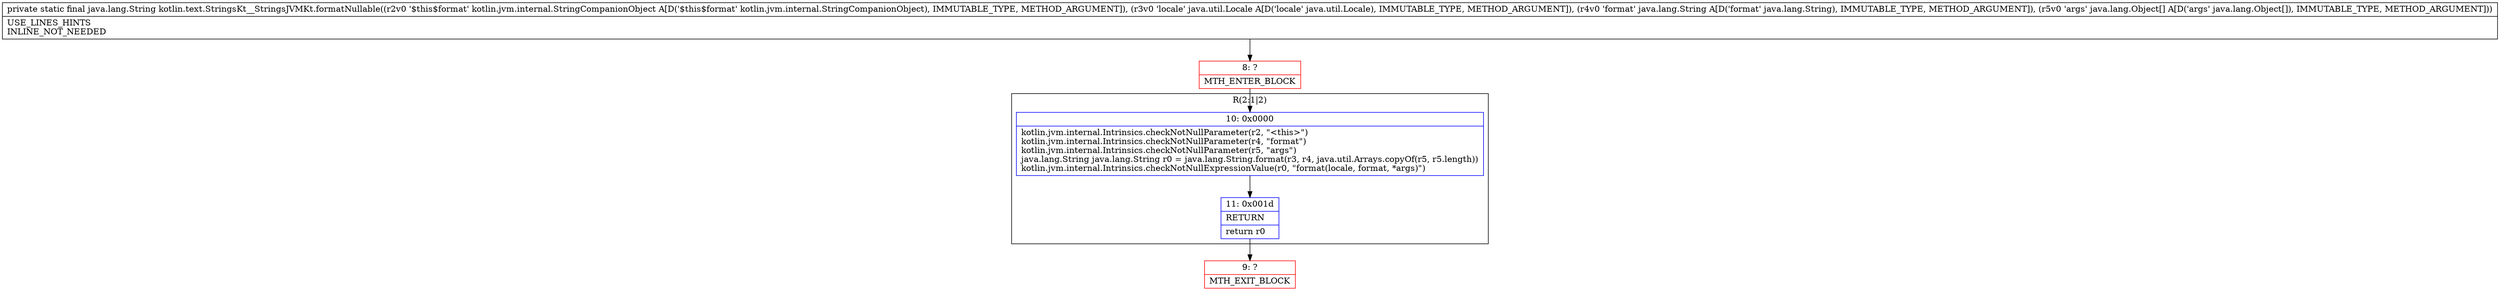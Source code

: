digraph "CFG forkotlin.text.StringsKt__StringsJVMKt.formatNullable(Lkotlin\/jvm\/internal\/StringCompanionObject;Ljava\/util\/Locale;Ljava\/lang\/String;[Ljava\/lang\/Object;)Ljava\/lang\/String;" {
subgraph cluster_Region_2034319875 {
label = "R(2:1|2)";
node [shape=record,color=blue];
Node_10 [shape=record,label="{10\:\ 0x0000|kotlin.jvm.internal.Intrinsics.checkNotNullParameter(r2, \"\<this\>\")\lkotlin.jvm.internal.Intrinsics.checkNotNullParameter(r4, \"format\")\lkotlin.jvm.internal.Intrinsics.checkNotNullParameter(r5, \"args\")\ljava.lang.String java.lang.String r0 = java.lang.String.format(r3, r4, java.util.Arrays.copyOf(r5, r5.length))\lkotlin.jvm.internal.Intrinsics.checkNotNullExpressionValue(r0, \"format(locale, format, *args)\")\l}"];
Node_11 [shape=record,label="{11\:\ 0x001d|RETURN\l|return r0\l}"];
}
Node_8 [shape=record,color=red,label="{8\:\ ?|MTH_ENTER_BLOCK\l}"];
Node_9 [shape=record,color=red,label="{9\:\ ?|MTH_EXIT_BLOCK\l}"];
MethodNode[shape=record,label="{private static final java.lang.String kotlin.text.StringsKt__StringsJVMKt.formatNullable((r2v0 '$this$format' kotlin.jvm.internal.StringCompanionObject A[D('$this$format' kotlin.jvm.internal.StringCompanionObject), IMMUTABLE_TYPE, METHOD_ARGUMENT]), (r3v0 'locale' java.util.Locale A[D('locale' java.util.Locale), IMMUTABLE_TYPE, METHOD_ARGUMENT]), (r4v0 'format' java.lang.String A[D('format' java.lang.String), IMMUTABLE_TYPE, METHOD_ARGUMENT]), (r5v0 'args' java.lang.Object[] A[D('args' java.lang.Object[]), IMMUTABLE_TYPE, METHOD_ARGUMENT]))  | USE_LINES_HINTS\lINLINE_NOT_NEEDED\l}"];
MethodNode -> Node_8;Node_10 -> Node_11;
Node_11 -> Node_9;
Node_8 -> Node_10;
}

